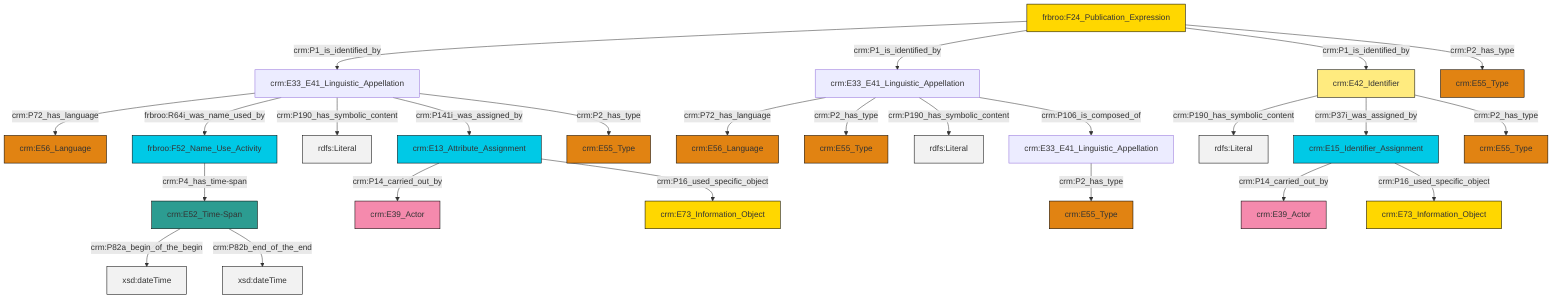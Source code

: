 graph TD
classDef Literal fill:#f2f2f2,stroke:#000000;
classDef CRM_Entity fill:#FFFFFF,stroke:#000000;
classDef Temporal_Entity fill:#00C9E6, stroke:#000000;
classDef Type fill:#E18312, stroke:#000000;
classDef Time-Span fill:#2C9C91, stroke:#000000;
classDef Appellation fill:#FFEB7F, stroke:#000000;
classDef Place fill:#008836, stroke:#000000;
classDef Persistent_Item fill:#B266B2, stroke:#000000;
classDef Conceptual_Object fill:#FFD700, stroke:#000000;
classDef Physical_Thing fill:#D2B48C, stroke:#000000;
classDef Actor fill:#f58aad, stroke:#000000;
classDef PC_Classes fill:#4ce600, stroke:#000000;
classDef Multi fill:#cccccc,stroke:#000000;

0["frbroo:F24_Publication_Expression"]:::Conceptual_Object -->|crm:P1_is_identified_by| 1["crm:E33_E41_Linguistic_Appellation"]:::Default
4["crm:E42_Identifier"]:::Appellation -->|crm:P190_has_symbolic_content| 5[rdfs:Literal]:::Literal
1["crm:E33_E41_Linguistic_Appellation"]:::Default -->|crm:P72_has_language| 6["crm:E56_Language"]:::Type
0["frbroo:F24_Publication_Expression"]:::Conceptual_Object -->|crm:P1_is_identified_by| 7["crm:E33_E41_Linguistic_Appellation"]:::Default
7["crm:E33_E41_Linguistic_Appellation"]:::Default -->|crm:P72_has_language| 8["crm:E56_Language"]:::Type
1["crm:E33_E41_Linguistic_Appellation"]:::Default -->|frbroo:R64i_was_name_used_by| 12["frbroo:F52_Name_Use_Activity"]:::Temporal_Entity
4["crm:E42_Identifier"]:::Appellation -->|crm:P37i_was_assigned_by| 15["crm:E15_Identifier_Assignment"]:::Temporal_Entity
12["frbroo:F52_Name_Use_Activity"]:::Temporal_Entity -->|crm:P4_has_time-span| 18["crm:E52_Time-Span"]:::Time-Span
7["crm:E33_E41_Linguistic_Appellation"]:::Default -->|crm:P2_has_type| 2["crm:E55_Type"]:::Type
0["frbroo:F24_Publication_Expression"]:::Conceptual_Object -->|crm:P1_is_identified_by| 4["crm:E42_Identifier"]:::Appellation
26["crm:E33_E41_Linguistic_Appellation"]:::Default -->|crm:P2_has_type| 23["crm:E55_Type"]:::Type
27["crm:E13_Attribute_Assignment"]:::Temporal_Entity -->|crm:P14_carried_out_by| 28["crm:E39_Actor"]:::Actor
1["crm:E33_E41_Linguistic_Appellation"]:::Default -->|crm:P190_has_symbolic_content| 31[rdfs:Literal]:::Literal
15["crm:E15_Identifier_Assignment"]:::Temporal_Entity -->|crm:P14_carried_out_by| 10["crm:E39_Actor"]:::Actor
7["crm:E33_E41_Linguistic_Appellation"]:::Default -->|crm:P190_has_symbolic_content| 32[rdfs:Literal]:::Literal
1["crm:E33_E41_Linguistic_Appellation"]:::Default -->|crm:P141i_was_assigned_by| 27["crm:E13_Attribute_Assignment"]:::Temporal_Entity
4["crm:E42_Identifier"]:::Appellation -->|crm:P2_has_type| 21["crm:E55_Type"]:::Type
27["crm:E13_Attribute_Assignment"]:::Temporal_Entity -->|crm:P16_used_specific_object| 40["crm:E73_Information_Object"]:::Conceptual_Object
7["crm:E33_E41_Linguistic_Appellation"]:::Default -->|crm:P106_is_composed_of| 26["crm:E33_E41_Linguistic_Appellation"]:::Default
18["crm:E52_Time-Span"]:::Time-Span -->|crm:P82a_begin_of_the_begin| 43[xsd:dateTime]:::Literal
0["frbroo:F24_Publication_Expression"]:::Conceptual_Object -->|crm:P2_has_type| 33["crm:E55_Type"]:::Type
15["crm:E15_Identifier_Assignment"]:::Temporal_Entity -->|crm:P16_used_specific_object| 19["crm:E73_Information_Object"]:::Conceptual_Object
1["crm:E33_E41_Linguistic_Appellation"]:::Default -->|crm:P2_has_type| 13["crm:E55_Type"]:::Type
18["crm:E52_Time-Span"]:::Time-Span -->|crm:P82b_end_of_the_end| 46[xsd:dateTime]:::Literal